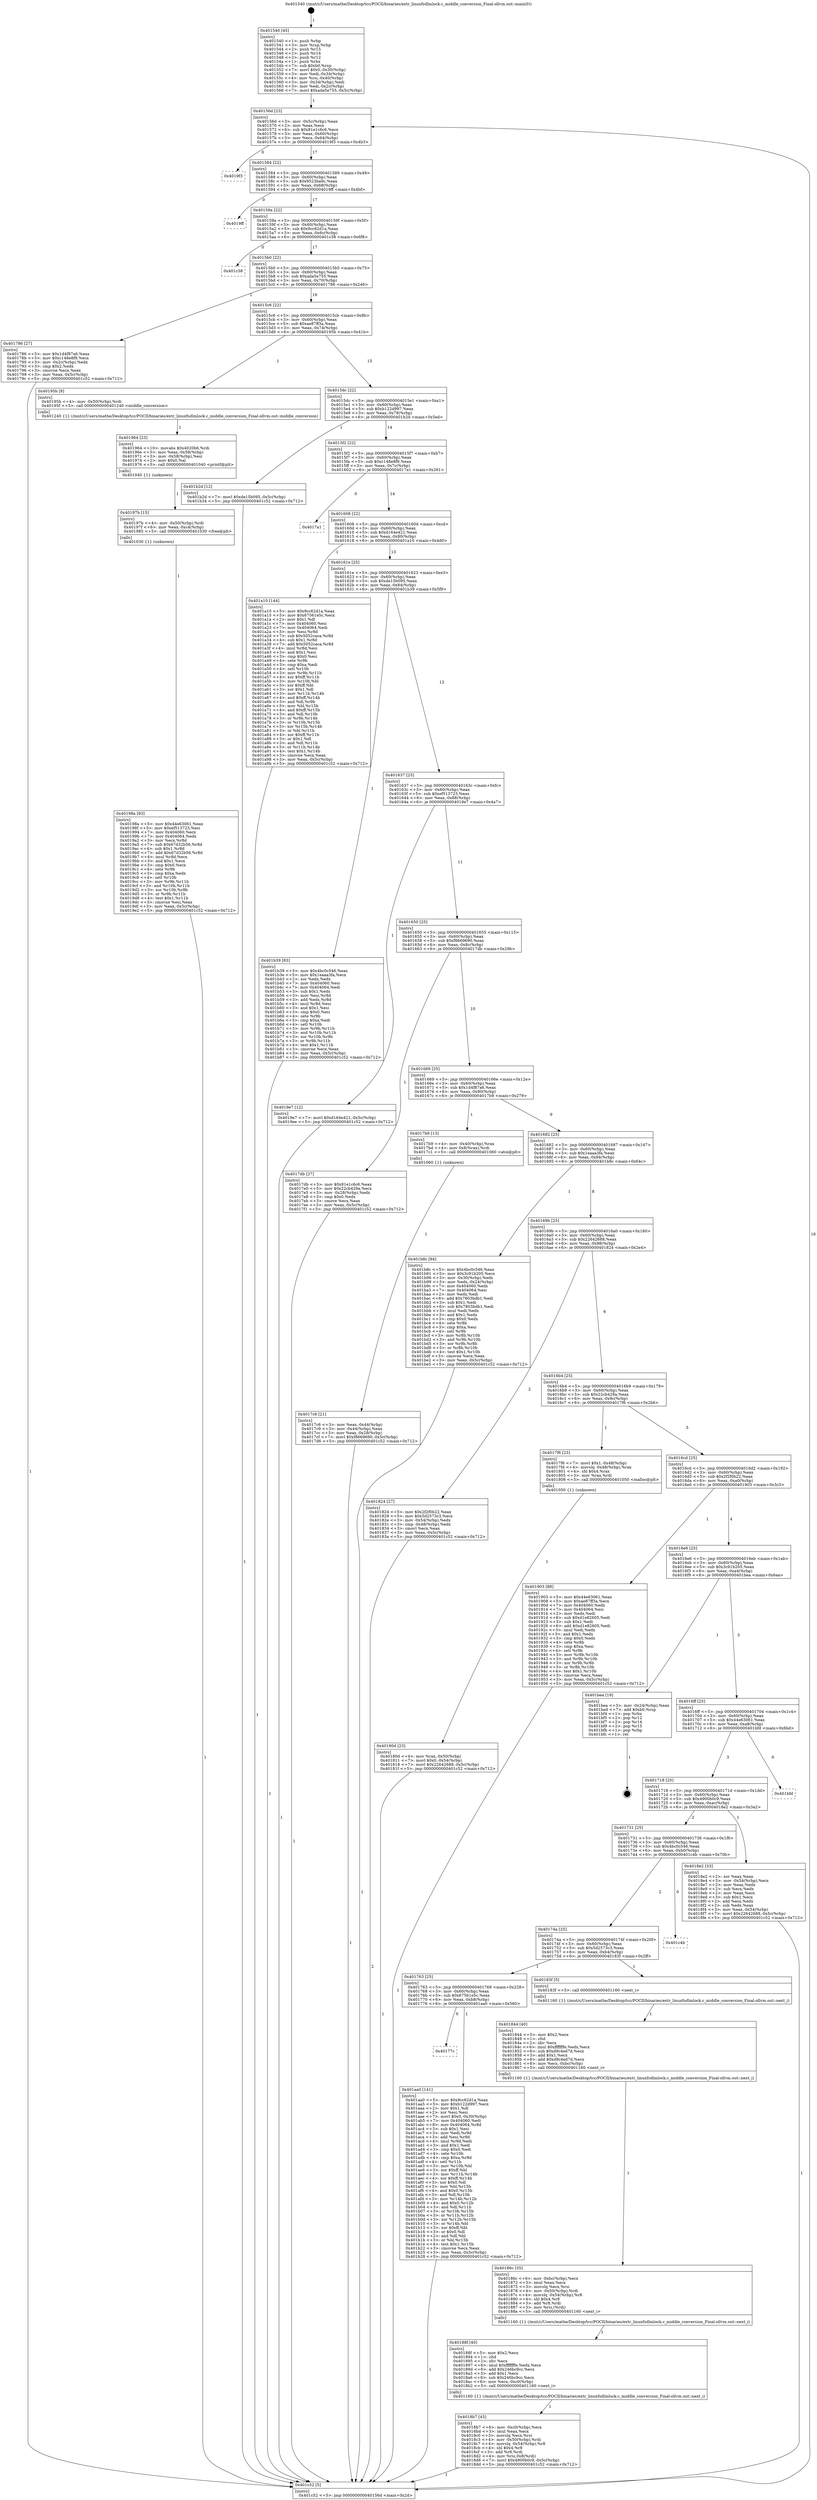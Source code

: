 digraph "0x401540" {
  label = "0x401540 (/mnt/c/Users/mathe/Desktop/tcc/POCII/binaries/extr_linuxfsdlmlock.c_middle_conversion_Final-ollvm.out::main(0))"
  labelloc = "t"
  node[shape=record]

  Entry [label="",width=0.3,height=0.3,shape=circle,fillcolor=black,style=filled]
  "0x40156d" [label="{
     0x40156d [23]\l
     | [instrs]\l
     &nbsp;&nbsp;0x40156d \<+3\>: mov -0x5c(%rbp),%eax\l
     &nbsp;&nbsp;0x401570 \<+2\>: mov %eax,%ecx\l
     &nbsp;&nbsp;0x401572 \<+6\>: sub $0x81e1c6c6,%ecx\l
     &nbsp;&nbsp;0x401578 \<+3\>: mov %eax,-0x60(%rbp)\l
     &nbsp;&nbsp;0x40157b \<+3\>: mov %ecx,-0x64(%rbp)\l
     &nbsp;&nbsp;0x40157e \<+6\>: je 00000000004019f3 \<main+0x4b3\>\l
  }"]
  "0x4019f3" [label="{
     0x4019f3\l
  }", style=dashed]
  "0x401584" [label="{
     0x401584 [22]\l
     | [instrs]\l
     &nbsp;&nbsp;0x401584 \<+5\>: jmp 0000000000401589 \<main+0x49\>\l
     &nbsp;&nbsp;0x401589 \<+3\>: mov -0x60(%rbp),%eax\l
     &nbsp;&nbsp;0x40158c \<+5\>: sub $0x9523ba9c,%eax\l
     &nbsp;&nbsp;0x401591 \<+3\>: mov %eax,-0x68(%rbp)\l
     &nbsp;&nbsp;0x401594 \<+6\>: je 00000000004019ff \<main+0x4bf\>\l
  }"]
  Exit [label="",width=0.3,height=0.3,shape=circle,fillcolor=black,style=filled,peripheries=2]
  "0x4019ff" [label="{
     0x4019ff\l
  }", style=dashed]
  "0x40159a" [label="{
     0x40159a [22]\l
     | [instrs]\l
     &nbsp;&nbsp;0x40159a \<+5\>: jmp 000000000040159f \<main+0x5f\>\l
     &nbsp;&nbsp;0x40159f \<+3\>: mov -0x60(%rbp),%eax\l
     &nbsp;&nbsp;0x4015a2 \<+5\>: sub $0x9cc62d1a,%eax\l
     &nbsp;&nbsp;0x4015a7 \<+3\>: mov %eax,-0x6c(%rbp)\l
     &nbsp;&nbsp;0x4015aa \<+6\>: je 0000000000401c38 \<main+0x6f8\>\l
  }"]
  "0x40177c" [label="{
     0x40177c\l
  }", style=dashed]
  "0x401c38" [label="{
     0x401c38\l
  }", style=dashed]
  "0x4015b0" [label="{
     0x4015b0 [22]\l
     | [instrs]\l
     &nbsp;&nbsp;0x4015b0 \<+5\>: jmp 00000000004015b5 \<main+0x75\>\l
     &nbsp;&nbsp;0x4015b5 \<+3\>: mov -0x60(%rbp),%eax\l
     &nbsp;&nbsp;0x4015b8 \<+5\>: sub $0xada5e755,%eax\l
     &nbsp;&nbsp;0x4015bd \<+3\>: mov %eax,-0x70(%rbp)\l
     &nbsp;&nbsp;0x4015c0 \<+6\>: je 0000000000401786 \<main+0x246\>\l
  }"]
  "0x401aa0" [label="{
     0x401aa0 [141]\l
     | [instrs]\l
     &nbsp;&nbsp;0x401aa0 \<+5\>: mov $0x9cc62d1a,%eax\l
     &nbsp;&nbsp;0x401aa5 \<+5\>: mov $0xb122d997,%ecx\l
     &nbsp;&nbsp;0x401aaa \<+2\>: mov $0x1,%dl\l
     &nbsp;&nbsp;0x401aac \<+2\>: xor %esi,%esi\l
     &nbsp;&nbsp;0x401aae \<+7\>: movl $0x0,-0x30(%rbp)\l
     &nbsp;&nbsp;0x401ab5 \<+7\>: mov 0x404060,%edi\l
     &nbsp;&nbsp;0x401abc \<+8\>: mov 0x404064,%r8d\l
     &nbsp;&nbsp;0x401ac4 \<+3\>: sub $0x1,%esi\l
     &nbsp;&nbsp;0x401ac7 \<+3\>: mov %edi,%r9d\l
     &nbsp;&nbsp;0x401aca \<+3\>: add %esi,%r9d\l
     &nbsp;&nbsp;0x401acd \<+4\>: imul %r9d,%edi\l
     &nbsp;&nbsp;0x401ad1 \<+3\>: and $0x1,%edi\l
     &nbsp;&nbsp;0x401ad4 \<+3\>: cmp $0x0,%edi\l
     &nbsp;&nbsp;0x401ad7 \<+4\>: sete %r10b\l
     &nbsp;&nbsp;0x401adb \<+4\>: cmp $0xa,%r8d\l
     &nbsp;&nbsp;0x401adf \<+4\>: setl %r11b\l
     &nbsp;&nbsp;0x401ae3 \<+3\>: mov %r10b,%bl\l
     &nbsp;&nbsp;0x401ae6 \<+3\>: xor $0xff,%bl\l
     &nbsp;&nbsp;0x401ae9 \<+3\>: mov %r11b,%r14b\l
     &nbsp;&nbsp;0x401aec \<+4\>: xor $0xff,%r14b\l
     &nbsp;&nbsp;0x401af0 \<+3\>: xor $0x0,%dl\l
     &nbsp;&nbsp;0x401af3 \<+3\>: mov %bl,%r15b\l
     &nbsp;&nbsp;0x401af6 \<+4\>: and $0x0,%r15b\l
     &nbsp;&nbsp;0x401afa \<+3\>: and %dl,%r10b\l
     &nbsp;&nbsp;0x401afd \<+3\>: mov %r14b,%r12b\l
     &nbsp;&nbsp;0x401b00 \<+4\>: and $0x0,%r12b\l
     &nbsp;&nbsp;0x401b04 \<+3\>: and %dl,%r11b\l
     &nbsp;&nbsp;0x401b07 \<+3\>: or %r10b,%r15b\l
     &nbsp;&nbsp;0x401b0a \<+3\>: or %r11b,%r12b\l
     &nbsp;&nbsp;0x401b0d \<+3\>: xor %r12b,%r15b\l
     &nbsp;&nbsp;0x401b10 \<+3\>: or %r14b,%bl\l
     &nbsp;&nbsp;0x401b13 \<+3\>: xor $0xff,%bl\l
     &nbsp;&nbsp;0x401b16 \<+3\>: or $0x0,%dl\l
     &nbsp;&nbsp;0x401b19 \<+2\>: and %dl,%bl\l
     &nbsp;&nbsp;0x401b1b \<+3\>: or %bl,%r15b\l
     &nbsp;&nbsp;0x401b1e \<+4\>: test $0x1,%r15b\l
     &nbsp;&nbsp;0x401b22 \<+3\>: cmovne %ecx,%eax\l
     &nbsp;&nbsp;0x401b25 \<+3\>: mov %eax,-0x5c(%rbp)\l
     &nbsp;&nbsp;0x401b28 \<+5\>: jmp 0000000000401c52 \<main+0x712\>\l
  }"]
  "0x401786" [label="{
     0x401786 [27]\l
     | [instrs]\l
     &nbsp;&nbsp;0x401786 \<+5\>: mov $0x1d4f87a6,%eax\l
     &nbsp;&nbsp;0x40178b \<+5\>: mov $0xc148e8f9,%ecx\l
     &nbsp;&nbsp;0x401790 \<+3\>: mov -0x2c(%rbp),%edx\l
     &nbsp;&nbsp;0x401793 \<+3\>: cmp $0x2,%edx\l
     &nbsp;&nbsp;0x401796 \<+3\>: cmovne %ecx,%eax\l
     &nbsp;&nbsp;0x401799 \<+3\>: mov %eax,-0x5c(%rbp)\l
     &nbsp;&nbsp;0x40179c \<+5\>: jmp 0000000000401c52 \<main+0x712\>\l
  }"]
  "0x4015c6" [label="{
     0x4015c6 [22]\l
     | [instrs]\l
     &nbsp;&nbsp;0x4015c6 \<+5\>: jmp 00000000004015cb \<main+0x8b\>\l
     &nbsp;&nbsp;0x4015cb \<+3\>: mov -0x60(%rbp),%eax\l
     &nbsp;&nbsp;0x4015ce \<+5\>: sub $0xae87ff3a,%eax\l
     &nbsp;&nbsp;0x4015d3 \<+3\>: mov %eax,-0x74(%rbp)\l
     &nbsp;&nbsp;0x4015d6 \<+6\>: je 000000000040195b \<main+0x41b\>\l
  }"]
  "0x401c52" [label="{
     0x401c52 [5]\l
     | [instrs]\l
     &nbsp;&nbsp;0x401c52 \<+5\>: jmp 000000000040156d \<main+0x2d\>\l
  }"]
  "0x401540" [label="{
     0x401540 [45]\l
     | [instrs]\l
     &nbsp;&nbsp;0x401540 \<+1\>: push %rbp\l
     &nbsp;&nbsp;0x401541 \<+3\>: mov %rsp,%rbp\l
     &nbsp;&nbsp;0x401544 \<+2\>: push %r15\l
     &nbsp;&nbsp;0x401546 \<+2\>: push %r14\l
     &nbsp;&nbsp;0x401548 \<+2\>: push %r12\l
     &nbsp;&nbsp;0x40154a \<+1\>: push %rbx\l
     &nbsp;&nbsp;0x40154b \<+7\>: sub $0xb0,%rsp\l
     &nbsp;&nbsp;0x401552 \<+7\>: movl $0x0,-0x30(%rbp)\l
     &nbsp;&nbsp;0x401559 \<+3\>: mov %edi,-0x34(%rbp)\l
     &nbsp;&nbsp;0x40155c \<+4\>: mov %rsi,-0x40(%rbp)\l
     &nbsp;&nbsp;0x401560 \<+3\>: mov -0x34(%rbp),%edi\l
     &nbsp;&nbsp;0x401563 \<+3\>: mov %edi,-0x2c(%rbp)\l
     &nbsp;&nbsp;0x401566 \<+7\>: movl $0xada5e755,-0x5c(%rbp)\l
  }"]
  "0x40198a" [label="{
     0x40198a [93]\l
     | [instrs]\l
     &nbsp;&nbsp;0x40198a \<+5\>: mov $0x44e63061,%eax\l
     &nbsp;&nbsp;0x40198f \<+5\>: mov $0xef513723,%esi\l
     &nbsp;&nbsp;0x401994 \<+7\>: mov 0x404060,%ecx\l
     &nbsp;&nbsp;0x40199b \<+7\>: mov 0x404064,%edx\l
     &nbsp;&nbsp;0x4019a2 \<+3\>: mov %ecx,%r8d\l
     &nbsp;&nbsp;0x4019a5 \<+7\>: sub $0x67d32b56,%r8d\l
     &nbsp;&nbsp;0x4019ac \<+4\>: sub $0x1,%r8d\l
     &nbsp;&nbsp;0x4019b0 \<+7\>: add $0x67d32b56,%r8d\l
     &nbsp;&nbsp;0x4019b7 \<+4\>: imul %r8d,%ecx\l
     &nbsp;&nbsp;0x4019bb \<+3\>: and $0x1,%ecx\l
     &nbsp;&nbsp;0x4019be \<+3\>: cmp $0x0,%ecx\l
     &nbsp;&nbsp;0x4019c1 \<+4\>: sete %r9b\l
     &nbsp;&nbsp;0x4019c5 \<+3\>: cmp $0xa,%edx\l
     &nbsp;&nbsp;0x4019c8 \<+4\>: setl %r10b\l
     &nbsp;&nbsp;0x4019cc \<+3\>: mov %r9b,%r11b\l
     &nbsp;&nbsp;0x4019cf \<+3\>: and %r10b,%r11b\l
     &nbsp;&nbsp;0x4019d2 \<+3\>: xor %r10b,%r9b\l
     &nbsp;&nbsp;0x4019d5 \<+3\>: or %r9b,%r11b\l
     &nbsp;&nbsp;0x4019d8 \<+4\>: test $0x1,%r11b\l
     &nbsp;&nbsp;0x4019dc \<+3\>: cmovne %esi,%eax\l
     &nbsp;&nbsp;0x4019df \<+3\>: mov %eax,-0x5c(%rbp)\l
     &nbsp;&nbsp;0x4019e2 \<+5\>: jmp 0000000000401c52 \<main+0x712\>\l
  }"]
  "0x40195b" [label="{
     0x40195b [9]\l
     | [instrs]\l
     &nbsp;&nbsp;0x40195b \<+4\>: mov -0x50(%rbp),%rdi\l
     &nbsp;&nbsp;0x40195f \<+5\>: call 0000000000401240 \<middle_conversion\>\l
     | [calls]\l
     &nbsp;&nbsp;0x401240 \{1\} (/mnt/c/Users/mathe/Desktop/tcc/POCII/binaries/extr_linuxfsdlmlock.c_middle_conversion_Final-ollvm.out::middle_conversion)\l
  }"]
  "0x4015dc" [label="{
     0x4015dc [22]\l
     | [instrs]\l
     &nbsp;&nbsp;0x4015dc \<+5\>: jmp 00000000004015e1 \<main+0xa1\>\l
     &nbsp;&nbsp;0x4015e1 \<+3\>: mov -0x60(%rbp),%eax\l
     &nbsp;&nbsp;0x4015e4 \<+5\>: sub $0xb122d997,%eax\l
     &nbsp;&nbsp;0x4015e9 \<+3\>: mov %eax,-0x78(%rbp)\l
     &nbsp;&nbsp;0x4015ec \<+6\>: je 0000000000401b2d \<main+0x5ed\>\l
  }"]
  "0x40197b" [label="{
     0x40197b [15]\l
     | [instrs]\l
     &nbsp;&nbsp;0x40197b \<+4\>: mov -0x50(%rbp),%rdi\l
     &nbsp;&nbsp;0x40197f \<+6\>: mov %eax,-0xc4(%rbp)\l
     &nbsp;&nbsp;0x401985 \<+5\>: call 0000000000401030 \<free@plt\>\l
     | [calls]\l
     &nbsp;&nbsp;0x401030 \{1\} (unknown)\l
  }"]
  "0x401b2d" [label="{
     0x401b2d [12]\l
     | [instrs]\l
     &nbsp;&nbsp;0x401b2d \<+7\>: movl $0xde15b095,-0x5c(%rbp)\l
     &nbsp;&nbsp;0x401b34 \<+5\>: jmp 0000000000401c52 \<main+0x712\>\l
  }"]
  "0x4015f2" [label="{
     0x4015f2 [22]\l
     | [instrs]\l
     &nbsp;&nbsp;0x4015f2 \<+5\>: jmp 00000000004015f7 \<main+0xb7\>\l
     &nbsp;&nbsp;0x4015f7 \<+3\>: mov -0x60(%rbp),%eax\l
     &nbsp;&nbsp;0x4015fa \<+5\>: sub $0xc148e8f9,%eax\l
     &nbsp;&nbsp;0x4015ff \<+3\>: mov %eax,-0x7c(%rbp)\l
     &nbsp;&nbsp;0x401602 \<+6\>: je 00000000004017a1 \<main+0x261\>\l
  }"]
  "0x401964" [label="{
     0x401964 [23]\l
     | [instrs]\l
     &nbsp;&nbsp;0x401964 \<+10\>: movabs $0x4020b6,%rdi\l
     &nbsp;&nbsp;0x40196e \<+3\>: mov %eax,-0x58(%rbp)\l
     &nbsp;&nbsp;0x401971 \<+3\>: mov -0x58(%rbp),%esi\l
     &nbsp;&nbsp;0x401974 \<+2\>: mov $0x0,%al\l
     &nbsp;&nbsp;0x401976 \<+5\>: call 0000000000401040 \<printf@plt\>\l
     | [calls]\l
     &nbsp;&nbsp;0x401040 \{1\} (unknown)\l
  }"]
  "0x4017a1" [label="{
     0x4017a1\l
  }", style=dashed]
  "0x401608" [label="{
     0x401608 [22]\l
     | [instrs]\l
     &nbsp;&nbsp;0x401608 \<+5\>: jmp 000000000040160d \<main+0xcd\>\l
     &nbsp;&nbsp;0x40160d \<+3\>: mov -0x60(%rbp),%eax\l
     &nbsp;&nbsp;0x401610 \<+5\>: sub $0xd164e421,%eax\l
     &nbsp;&nbsp;0x401615 \<+3\>: mov %eax,-0x80(%rbp)\l
     &nbsp;&nbsp;0x401618 \<+6\>: je 0000000000401a10 \<main+0x4d0\>\l
  }"]
  "0x4018b7" [label="{
     0x4018b7 [43]\l
     | [instrs]\l
     &nbsp;&nbsp;0x4018b7 \<+6\>: mov -0xc0(%rbp),%ecx\l
     &nbsp;&nbsp;0x4018bd \<+3\>: imul %eax,%ecx\l
     &nbsp;&nbsp;0x4018c0 \<+3\>: movslq %ecx,%rsi\l
     &nbsp;&nbsp;0x4018c3 \<+4\>: mov -0x50(%rbp),%rdi\l
     &nbsp;&nbsp;0x4018c7 \<+4\>: movslq -0x54(%rbp),%r8\l
     &nbsp;&nbsp;0x4018cb \<+4\>: shl $0x4,%r8\l
     &nbsp;&nbsp;0x4018cf \<+3\>: add %r8,%rdi\l
     &nbsp;&nbsp;0x4018d2 \<+4\>: mov %rsi,0x8(%rdi)\l
     &nbsp;&nbsp;0x4018d6 \<+7\>: movl $0x4900b0c9,-0x5c(%rbp)\l
     &nbsp;&nbsp;0x4018dd \<+5\>: jmp 0000000000401c52 \<main+0x712\>\l
  }"]
  "0x401a10" [label="{
     0x401a10 [144]\l
     | [instrs]\l
     &nbsp;&nbsp;0x401a10 \<+5\>: mov $0x9cc62d1a,%eax\l
     &nbsp;&nbsp;0x401a15 \<+5\>: mov $0x67561e5c,%ecx\l
     &nbsp;&nbsp;0x401a1a \<+2\>: mov $0x1,%dl\l
     &nbsp;&nbsp;0x401a1c \<+7\>: mov 0x404060,%esi\l
     &nbsp;&nbsp;0x401a23 \<+7\>: mov 0x404064,%edi\l
     &nbsp;&nbsp;0x401a2a \<+3\>: mov %esi,%r8d\l
     &nbsp;&nbsp;0x401a2d \<+7\>: sub $0x5052caca,%r8d\l
     &nbsp;&nbsp;0x401a34 \<+4\>: sub $0x1,%r8d\l
     &nbsp;&nbsp;0x401a38 \<+7\>: add $0x5052caca,%r8d\l
     &nbsp;&nbsp;0x401a3f \<+4\>: imul %r8d,%esi\l
     &nbsp;&nbsp;0x401a43 \<+3\>: and $0x1,%esi\l
     &nbsp;&nbsp;0x401a46 \<+3\>: cmp $0x0,%esi\l
     &nbsp;&nbsp;0x401a49 \<+4\>: sete %r9b\l
     &nbsp;&nbsp;0x401a4d \<+3\>: cmp $0xa,%edi\l
     &nbsp;&nbsp;0x401a50 \<+4\>: setl %r10b\l
     &nbsp;&nbsp;0x401a54 \<+3\>: mov %r9b,%r11b\l
     &nbsp;&nbsp;0x401a57 \<+4\>: xor $0xff,%r11b\l
     &nbsp;&nbsp;0x401a5b \<+3\>: mov %r10b,%bl\l
     &nbsp;&nbsp;0x401a5e \<+3\>: xor $0xff,%bl\l
     &nbsp;&nbsp;0x401a61 \<+3\>: xor $0x1,%dl\l
     &nbsp;&nbsp;0x401a64 \<+3\>: mov %r11b,%r14b\l
     &nbsp;&nbsp;0x401a67 \<+4\>: and $0xff,%r14b\l
     &nbsp;&nbsp;0x401a6b \<+3\>: and %dl,%r9b\l
     &nbsp;&nbsp;0x401a6e \<+3\>: mov %bl,%r15b\l
     &nbsp;&nbsp;0x401a71 \<+4\>: and $0xff,%r15b\l
     &nbsp;&nbsp;0x401a75 \<+3\>: and %dl,%r10b\l
     &nbsp;&nbsp;0x401a78 \<+3\>: or %r9b,%r14b\l
     &nbsp;&nbsp;0x401a7b \<+3\>: or %r10b,%r15b\l
     &nbsp;&nbsp;0x401a7e \<+3\>: xor %r15b,%r14b\l
     &nbsp;&nbsp;0x401a81 \<+3\>: or %bl,%r11b\l
     &nbsp;&nbsp;0x401a84 \<+4\>: xor $0xff,%r11b\l
     &nbsp;&nbsp;0x401a88 \<+3\>: or $0x1,%dl\l
     &nbsp;&nbsp;0x401a8b \<+3\>: and %dl,%r11b\l
     &nbsp;&nbsp;0x401a8e \<+3\>: or %r11b,%r14b\l
     &nbsp;&nbsp;0x401a91 \<+4\>: test $0x1,%r14b\l
     &nbsp;&nbsp;0x401a95 \<+3\>: cmovne %ecx,%eax\l
     &nbsp;&nbsp;0x401a98 \<+3\>: mov %eax,-0x5c(%rbp)\l
     &nbsp;&nbsp;0x401a9b \<+5\>: jmp 0000000000401c52 \<main+0x712\>\l
  }"]
  "0x40161e" [label="{
     0x40161e [25]\l
     | [instrs]\l
     &nbsp;&nbsp;0x40161e \<+5\>: jmp 0000000000401623 \<main+0xe3\>\l
     &nbsp;&nbsp;0x401623 \<+3\>: mov -0x60(%rbp),%eax\l
     &nbsp;&nbsp;0x401626 \<+5\>: sub $0xde15b095,%eax\l
     &nbsp;&nbsp;0x40162b \<+6\>: mov %eax,-0x84(%rbp)\l
     &nbsp;&nbsp;0x401631 \<+6\>: je 0000000000401b39 \<main+0x5f9\>\l
  }"]
  "0x40188f" [label="{
     0x40188f [40]\l
     | [instrs]\l
     &nbsp;&nbsp;0x40188f \<+5\>: mov $0x2,%ecx\l
     &nbsp;&nbsp;0x401894 \<+1\>: cltd\l
     &nbsp;&nbsp;0x401895 \<+2\>: idiv %ecx\l
     &nbsp;&nbsp;0x401897 \<+6\>: imul $0xfffffffe,%edx,%ecx\l
     &nbsp;&nbsp;0x40189d \<+6\>: add $0x246bc9cc,%ecx\l
     &nbsp;&nbsp;0x4018a3 \<+3\>: add $0x1,%ecx\l
     &nbsp;&nbsp;0x4018a6 \<+6\>: sub $0x246bc9cc,%ecx\l
     &nbsp;&nbsp;0x4018ac \<+6\>: mov %ecx,-0xc0(%rbp)\l
     &nbsp;&nbsp;0x4018b2 \<+5\>: call 0000000000401160 \<next_i\>\l
     | [calls]\l
     &nbsp;&nbsp;0x401160 \{1\} (/mnt/c/Users/mathe/Desktop/tcc/POCII/binaries/extr_linuxfsdlmlock.c_middle_conversion_Final-ollvm.out::next_i)\l
  }"]
  "0x401b39" [label="{
     0x401b39 [83]\l
     | [instrs]\l
     &nbsp;&nbsp;0x401b39 \<+5\>: mov $0x4bc0c546,%eax\l
     &nbsp;&nbsp;0x401b3e \<+5\>: mov $0x1eaaa3fa,%ecx\l
     &nbsp;&nbsp;0x401b43 \<+2\>: xor %edx,%edx\l
     &nbsp;&nbsp;0x401b45 \<+7\>: mov 0x404060,%esi\l
     &nbsp;&nbsp;0x401b4c \<+7\>: mov 0x404064,%edi\l
     &nbsp;&nbsp;0x401b53 \<+3\>: sub $0x1,%edx\l
     &nbsp;&nbsp;0x401b56 \<+3\>: mov %esi,%r8d\l
     &nbsp;&nbsp;0x401b59 \<+3\>: add %edx,%r8d\l
     &nbsp;&nbsp;0x401b5c \<+4\>: imul %r8d,%esi\l
     &nbsp;&nbsp;0x401b60 \<+3\>: and $0x1,%esi\l
     &nbsp;&nbsp;0x401b63 \<+3\>: cmp $0x0,%esi\l
     &nbsp;&nbsp;0x401b66 \<+4\>: sete %r9b\l
     &nbsp;&nbsp;0x401b6a \<+3\>: cmp $0xa,%edi\l
     &nbsp;&nbsp;0x401b6d \<+4\>: setl %r10b\l
     &nbsp;&nbsp;0x401b71 \<+3\>: mov %r9b,%r11b\l
     &nbsp;&nbsp;0x401b74 \<+3\>: and %r10b,%r11b\l
     &nbsp;&nbsp;0x401b77 \<+3\>: xor %r10b,%r9b\l
     &nbsp;&nbsp;0x401b7a \<+3\>: or %r9b,%r11b\l
     &nbsp;&nbsp;0x401b7d \<+4\>: test $0x1,%r11b\l
     &nbsp;&nbsp;0x401b81 \<+3\>: cmovne %ecx,%eax\l
     &nbsp;&nbsp;0x401b84 \<+3\>: mov %eax,-0x5c(%rbp)\l
     &nbsp;&nbsp;0x401b87 \<+5\>: jmp 0000000000401c52 \<main+0x712\>\l
  }"]
  "0x401637" [label="{
     0x401637 [25]\l
     | [instrs]\l
     &nbsp;&nbsp;0x401637 \<+5\>: jmp 000000000040163c \<main+0xfc\>\l
     &nbsp;&nbsp;0x40163c \<+3\>: mov -0x60(%rbp),%eax\l
     &nbsp;&nbsp;0x40163f \<+5\>: sub $0xef513723,%eax\l
     &nbsp;&nbsp;0x401644 \<+6\>: mov %eax,-0x88(%rbp)\l
     &nbsp;&nbsp;0x40164a \<+6\>: je 00000000004019e7 \<main+0x4a7\>\l
  }"]
  "0x40186c" [label="{
     0x40186c [35]\l
     | [instrs]\l
     &nbsp;&nbsp;0x40186c \<+6\>: mov -0xbc(%rbp),%ecx\l
     &nbsp;&nbsp;0x401872 \<+3\>: imul %eax,%ecx\l
     &nbsp;&nbsp;0x401875 \<+3\>: movslq %ecx,%rsi\l
     &nbsp;&nbsp;0x401878 \<+4\>: mov -0x50(%rbp),%rdi\l
     &nbsp;&nbsp;0x40187c \<+4\>: movslq -0x54(%rbp),%r8\l
     &nbsp;&nbsp;0x401880 \<+4\>: shl $0x4,%r8\l
     &nbsp;&nbsp;0x401884 \<+3\>: add %r8,%rdi\l
     &nbsp;&nbsp;0x401887 \<+3\>: mov %rsi,(%rdi)\l
     &nbsp;&nbsp;0x40188a \<+5\>: call 0000000000401160 \<next_i\>\l
     | [calls]\l
     &nbsp;&nbsp;0x401160 \{1\} (/mnt/c/Users/mathe/Desktop/tcc/POCII/binaries/extr_linuxfsdlmlock.c_middle_conversion_Final-ollvm.out::next_i)\l
  }"]
  "0x4019e7" [label="{
     0x4019e7 [12]\l
     | [instrs]\l
     &nbsp;&nbsp;0x4019e7 \<+7\>: movl $0xd164e421,-0x5c(%rbp)\l
     &nbsp;&nbsp;0x4019ee \<+5\>: jmp 0000000000401c52 \<main+0x712\>\l
  }"]
  "0x401650" [label="{
     0x401650 [25]\l
     | [instrs]\l
     &nbsp;&nbsp;0x401650 \<+5\>: jmp 0000000000401655 \<main+0x115\>\l
     &nbsp;&nbsp;0x401655 \<+3\>: mov -0x60(%rbp),%eax\l
     &nbsp;&nbsp;0x401658 \<+5\>: sub $0xf8669690,%eax\l
     &nbsp;&nbsp;0x40165d \<+6\>: mov %eax,-0x8c(%rbp)\l
     &nbsp;&nbsp;0x401663 \<+6\>: je 00000000004017db \<main+0x29b\>\l
  }"]
  "0x401844" [label="{
     0x401844 [40]\l
     | [instrs]\l
     &nbsp;&nbsp;0x401844 \<+5\>: mov $0x2,%ecx\l
     &nbsp;&nbsp;0x401849 \<+1\>: cltd\l
     &nbsp;&nbsp;0x40184a \<+2\>: idiv %ecx\l
     &nbsp;&nbsp;0x40184c \<+6\>: imul $0xfffffffe,%edx,%ecx\l
     &nbsp;&nbsp;0x401852 \<+6\>: sub $0xd9c4ed7d,%ecx\l
     &nbsp;&nbsp;0x401858 \<+3\>: add $0x1,%ecx\l
     &nbsp;&nbsp;0x40185b \<+6\>: add $0xd9c4ed7d,%ecx\l
     &nbsp;&nbsp;0x401861 \<+6\>: mov %ecx,-0xbc(%rbp)\l
     &nbsp;&nbsp;0x401867 \<+5\>: call 0000000000401160 \<next_i\>\l
     | [calls]\l
     &nbsp;&nbsp;0x401160 \{1\} (/mnt/c/Users/mathe/Desktop/tcc/POCII/binaries/extr_linuxfsdlmlock.c_middle_conversion_Final-ollvm.out::next_i)\l
  }"]
  "0x4017db" [label="{
     0x4017db [27]\l
     | [instrs]\l
     &nbsp;&nbsp;0x4017db \<+5\>: mov $0x81e1c6c6,%eax\l
     &nbsp;&nbsp;0x4017e0 \<+5\>: mov $0x22cb429a,%ecx\l
     &nbsp;&nbsp;0x4017e5 \<+3\>: mov -0x28(%rbp),%edx\l
     &nbsp;&nbsp;0x4017e8 \<+3\>: cmp $0x0,%edx\l
     &nbsp;&nbsp;0x4017eb \<+3\>: cmove %ecx,%eax\l
     &nbsp;&nbsp;0x4017ee \<+3\>: mov %eax,-0x5c(%rbp)\l
     &nbsp;&nbsp;0x4017f1 \<+5\>: jmp 0000000000401c52 \<main+0x712\>\l
  }"]
  "0x401669" [label="{
     0x401669 [25]\l
     | [instrs]\l
     &nbsp;&nbsp;0x401669 \<+5\>: jmp 000000000040166e \<main+0x12e\>\l
     &nbsp;&nbsp;0x40166e \<+3\>: mov -0x60(%rbp),%eax\l
     &nbsp;&nbsp;0x401671 \<+5\>: sub $0x1d4f87a6,%eax\l
     &nbsp;&nbsp;0x401676 \<+6\>: mov %eax,-0x90(%rbp)\l
     &nbsp;&nbsp;0x40167c \<+6\>: je 00000000004017b9 \<main+0x279\>\l
  }"]
  "0x401763" [label="{
     0x401763 [25]\l
     | [instrs]\l
     &nbsp;&nbsp;0x401763 \<+5\>: jmp 0000000000401768 \<main+0x228\>\l
     &nbsp;&nbsp;0x401768 \<+3\>: mov -0x60(%rbp),%eax\l
     &nbsp;&nbsp;0x40176b \<+5\>: sub $0x67561e5c,%eax\l
     &nbsp;&nbsp;0x401770 \<+6\>: mov %eax,-0xb8(%rbp)\l
     &nbsp;&nbsp;0x401776 \<+6\>: je 0000000000401aa0 \<main+0x560\>\l
  }"]
  "0x4017b9" [label="{
     0x4017b9 [13]\l
     | [instrs]\l
     &nbsp;&nbsp;0x4017b9 \<+4\>: mov -0x40(%rbp),%rax\l
     &nbsp;&nbsp;0x4017bd \<+4\>: mov 0x8(%rax),%rdi\l
     &nbsp;&nbsp;0x4017c1 \<+5\>: call 0000000000401060 \<atoi@plt\>\l
     | [calls]\l
     &nbsp;&nbsp;0x401060 \{1\} (unknown)\l
  }"]
  "0x401682" [label="{
     0x401682 [25]\l
     | [instrs]\l
     &nbsp;&nbsp;0x401682 \<+5\>: jmp 0000000000401687 \<main+0x147\>\l
     &nbsp;&nbsp;0x401687 \<+3\>: mov -0x60(%rbp),%eax\l
     &nbsp;&nbsp;0x40168a \<+5\>: sub $0x1eaaa3fa,%eax\l
     &nbsp;&nbsp;0x40168f \<+6\>: mov %eax,-0x94(%rbp)\l
     &nbsp;&nbsp;0x401695 \<+6\>: je 0000000000401b8c \<main+0x64c\>\l
  }"]
  "0x4017c6" [label="{
     0x4017c6 [21]\l
     | [instrs]\l
     &nbsp;&nbsp;0x4017c6 \<+3\>: mov %eax,-0x44(%rbp)\l
     &nbsp;&nbsp;0x4017c9 \<+3\>: mov -0x44(%rbp),%eax\l
     &nbsp;&nbsp;0x4017cc \<+3\>: mov %eax,-0x28(%rbp)\l
     &nbsp;&nbsp;0x4017cf \<+7\>: movl $0xf8669690,-0x5c(%rbp)\l
     &nbsp;&nbsp;0x4017d6 \<+5\>: jmp 0000000000401c52 \<main+0x712\>\l
  }"]
  "0x40183f" [label="{
     0x40183f [5]\l
     | [instrs]\l
     &nbsp;&nbsp;0x40183f \<+5\>: call 0000000000401160 \<next_i\>\l
     | [calls]\l
     &nbsp;&nbsp;0x401160 \{1\} (/mnt/c/Users/mathe/Desktop/tcc/POCII/binaries/extr_linuxfsdlmlock.c_middle_conversion_Final-ollvm.out::next_i)\l
  }"]
  "0x401b8c" [label="{
     0x401b8c [94]\l
     | [instrs]\l
     &nbsp;&nbsp;0x401b8c \<+5\>: mov $0x4bc0c546,%eax\l
     &nbsp;&nbsp;0x401b91 \<+5\>: mov $0x3c91b205,%ecx\l
     &nbsp;&nbsp;0x401b96 \<+3\>: mov -0x30(%rbp),%edx\l
     &nbsp;&nbsp;0x401b99 \<+3\>: mov %edx,-0x24(%rbp)\l
     &nbsp;&nbsp;0x401b9c \<+7\>: mov 0x404060,%edx\l
     &nbsp;&nbsp;0x401ba3 \<+7\>: mov 0x404064,%esi\l
     &nbsp;&nbsp;0x401baa \<+2\>: mov %edx,%edi\l
     &nbsp;&nbsp;0x401bac \<+6\>: add $0x7803bdb1,%edi\l
     &nbsp;&nbsp;0x401bb2 \<+3\>: sub $0x1,%edi\l
     &nbsp;&nbsp;0x401bb5 \<+6\>: sub $0x7803bdb1,%edi\l
     &nbsp;&nbsp;0x401bbb \<+3\>: imul %edi,%edx\l
     &nbsp;&nbsp;0x401bbe \<+3\>: and $0x1,%edx\l
     &nbsp;&nbsp;0x401bc1 \<+3\>: cmp $0x0,%edx\l
     &nbsp;&nbsp;0x401bc4 \<+4\>: sete %r8b\l
     &nbsp;&nbsp;0x401bc8 \<+3\>: cmp $0xa,%esi\l
     &nbsp;&nbsp;0x401bcb \<+4\>: setl %r9b\l
     &nbsp;&nbsp;0x401bcf \<+3\>: mov %r8b,%r10b\l
     &nbsp;&nbsp;0x401bd2 \<+3\>: and %r9b,%r10b\l
     &nbsp;&nbsp;0x401bd5 \<+3\>: xor %r9b,%r8b\l
     &nbsp;&nbsp;0x401bd8 \<+3\>: or %r8b,%r10b\l
     &nbsp;&nbsp;0x401bdb \<+4\>: test $0x1,%r10b\l
     &nbsp;&nbsp;0x401bdf \<+3\>: cmovne %ecx,%eax\l
     &nbsp;&nbsp;0x401be2 \<+3\>: mov %eax,-0x5c(%rbp)\l
     &nbsp;&nbsp;0x401be5 \<+5\>: jmp 0000000000401c52 \<main+0x712\>\l
  }"]
  "0x40169b" [label="{
     0x40169b [25]\l
     | [instrs]\l
     &nbsp;&nbsp;0x40169b \<+5\>: jmp 00000000004016a0 \<main+0x160\>\l
     &nbsp;&nbsp;0x4016a0 \<+3\>: mov -0x60(%rbp),%eax\l
     &nbsp;&nbsp;0x4016a3 \<+5\>: sub $0x22642688,%eax\l
     &nbsp;&nbsp;0x4016a8 \<+6\>: mov %eax,-0x98(%rbp)\l
     &nbsp;&nbsp;0x4016ae \<+6\>: je 0000000000401824 \<main+0x2e4\>\l
  }"]
  "0x40174a" [label="{
     0x40174a [25]\l
     | [instrs]\l
     &nbsp;&nbsp;0x40174a \<+5\>: jmp 000000000040174f \<main+0x20f\>\l
     &nbsp;&nbsp;0x40174f \<+3\>: mov -0x60(%rbp),%eax\l
     &nbsp;&nbsp;0x401752 \<+5\>: sub $0x5d2573c3,%eax\l
     &nbsp;&nbsp;0x401757 \<+6\>: mov %eax,-0xb4(%rbp)\l
     &nbsp;&nbsp;0x40175d \<+6\>: je 000000000040183f \<main+0x2ff\>\l
  }"]
  "0x401824" [label="{
     0x401824 [27]\l
     | [instrs]\l
     &nbsp;&nbsp;0x401824 \<+5\>: mov $0x2f2f0b22,%eax\l
     &nbsp;&nbsp;0x401829 \<+5\>: mov $0x5d2573c3,%ecx\l
     &nbsp;&nbsp;0x40182e \<+3\>: mov -0x54(%rbp),%edx\l
     &nbsp;&nbsp;0x401831 \<+3\>: cmp -0x48(%rbp),%edx\l
     &nbsp;&nbsp;0x401834 \<+3\>: cmovl %ecx,%eax\l
     &nbsp;&nbsp;0x401837 \<+3\>: mov %eax,-0x5c(%rbp)\l
     &nbsp;&nbsp;0x40183a \<+5\>: jmp 0000000000401c52 \<main+0x712\>\l
  }"]
  "0x4016b4" [label="{
     0x4016b4 [25]\l
     | [instrs]\l
     &nbsp;&nbsp;0x4016b4 \<+5\>: jmp 00000000004016b9 \<main+0x179\>\l
     &nbsp;&nbsp;0x4016b9 \<+3\>: mov -0x60(%rbp),%eax\l
     &nbsp;&nbsp;0x4016bc \<+5\>: sub $0x22cb429a,%eax\l
     &nbsp;&nbsp;0x4016c1 \<+6\>: mov %eax,-0x9c(%rbp)\l
     &nbsp;&nbsp;0x4016c7 \<+6\>: je 00000000004017f6 \<main+0x2b6\>\l
  }"]
  "0x401c4b" [label="{
     0x401c4b\l
  }", style=dashed]
  "0x4017f6" [label="{
     0x4017f6 [23]\l
     | [instrs]\l
     &nbsp;&nbsp;0x4017f6 \<+7\>: movl $0x1,-0x48(%rbp)\l
     &nbsp;&nbsp;0x4017fd \<+4\>: movslq -0x48(%rbp),%rax\l
     &nbsp;&nbsp;0x401801 \<+4\>: shl $0x4,%rax\l
     &nbsp;&nbsp;0x401805 \<+3\>: mov %rax,%rdi\l
     &nbsp;&nbsp;0x401808 \<+5\>: call 0000000000401050 \<malloc@plt\>\l
     | [calls]\l
     &nbsp;&nbsp;0x401050 \{1\} (unknown)\l
  }"]
  "0x4016cd" [label="{
     0x4016cd [25]\l
     | [instrs]\l
     &nbsp;&nbsp;0x4016cd \<+5\>: jmp 00000000004016d2 \<main+0x192\>\l
     &nbsp;&nbsp;0x4016d2 \<+3\>: mov -0x60(%rbp),%eax\l
     &nbsp;&nbsp;0x4016d5 \<+5\>: sub $0x2f2f0b22,%eax\l
     &nbsp;&nbsp;0x4016da \<+6\>: mov %eax,-0xa0(%rbp)\l
     &nbsp;&nbsp;0x4016e0 \<+6\>: je 0000000000401903 \<main+0x3c3\>\l
  }"]
  "0x40180d" [label="{
     0x40180d [23]\l
     | [instrs]\l
     &nbsp;&nbsp;0x40180d \<+4\>: mov %rax,-0x50(%rbp)\l
     &nbsp;&nbsp;0x401811 \<+7\>: movl $0x0,-0x54(%rbp)\l
     &nbsp;&nbsp;0x401818 \<+7\>: movl $0x22642688,-0x5c(%rbp)\l
     &nbsp;&nbsp;0x40181f \<+5\>: jmp 0000000000401c52 \<main+0x712\>\l
  }"]
  "0x401731" [label="{
     0x401731 [25]\l
     | [instrs]\l
     &nbsp;&nbsp;0x401731 \<+5\>: jmp 0000000000401736 \<main+0x1f6\>\l
     &nbsp;&nbsp;0x401736 \<+3\>: mov -0x60(%rbp),%eax\l
     &nbsp;&nbsp;0x401739 \<+5\>: sub $0x4bc0c546,%eax\l
     &nbsp;&nbsp;0x40173e \<+6\>: mov %eax,-0xb0(%rbp)\l
     &nbsp;&nbsp;0x401744 \<+6\>: je 0000000000401c4b \<main+0x70b\>\l
  }"]
  "0x401903" [label="{
     0x401903 [88]\l
     | [instrs]\l
     &nbsp;&nbsp;0x401903 \<+5\>: mov $0x44e63061,%eax\l
     &nbsp;&nbsp;0x401908 \<+5\>: mov $0xae87ff3a,%ecx\l
     &nbsp;&nbsp;0x40190d \<+7\>: mov 0x404060,%edx\l
     &nbsp;&nbsp;0x401914 \<+7\>: mov 0x404064,%esi\l
     &nbsp;&nbsp;0x40191b \<+2\>: mov %edx,%edi\l
     &nbsp;&nbsp;0x40191d \<+6\>: sub $0xd1e82605,%edi\l
     &nbsp;&nbsp;0x401923 \<+3\>: sub $0x1,%edi\l
     &nbsp;&nbsp;0x401926 \<+6\>: add $0xd1e82605,%edi\l
     &nbsp;&nbsp;0x40192c \<+3\>: imul %edi,%edx\l
     &nbsp;&nbsp;0x40192f \<+3\>: and $0x1,%edx\l
     &nbsp;&nbsp;0x401932 \<+3\>: cmp $0x0,%edx\l
     &nbsp;&nbsp;0x401935 \<+4\>: sete %r8b\l
     &nbsp;&nbsp;0x401939 \<+3\>: cmp $0xa,%esi\l
     &nbsp;&nbsp;0x40193c \<+4\>: setl %r9b\l
     &nbsp;&nbsp;0x401940 \<+3\>: mov %r8b,%r10b\l
     &nbsp;&nbsp;0x401943 \<+3\>: and %r9b,%r10b\l
     &nbsp;&nbsp;0x401946 \<+3\>: xor %r9b,%r8b\l
     &nbsp;&nbsp;0x401949 \<+3\>: or %r8b,%r10b\l
     &nbsp;&nbsp;0x40194c \<+4\>: test $0x1,%r10b\l
     &nbsp;&nbsp;0x401950 \<+3\>: cmovne %ecx,%eax\l
     &nbsp;&nbsp;0x401953 \<+3\>: mov %eax,-0x5c(%rbp)\l
     &nbsp;&nbsp;0x401956 \<+5\>: jmp 0000000000401c52 \<main+0x712\>\l
  }"]
  "0x4016e6" [label="{
     0x4016e6 [25]\l
     | [instrs]\l
     &nbsp;&nbsp;0x4016e6 \<+5\>: jmp 00000000004016eb \<main+0x1ab\>\l
     &nbsp;&nbsp;0x4016eb \<+3\>: mov -0x60(%rbp),%eax\l
     &nbsp;&nbsp;0x4016ee \<+5\>: sub $0x3c91b205,%eax\l
     &nbsp;&nbsp;0x4016f3 \<+6\>: mov %eax,-0xa4(%rbp)\l
     &nbsp;&nbsp;0x4016f9 \<+6\>: je 0000000000401bea \<main+0x6aa\>\l
  }"]
  "0x4018e2" [label="{
     0x4018e2 [33]\l
     | [instrs]\l
     &nbsp;&nbsp;0x4018e2 \<+2\>: xor %eax,%eax\l
     &nbsp;&nbsp;0x4018e4 \<+3\>: mov -0x54(%rbp),%ecx\l
     &nbsp;&nbsp;0x4018e7 \<+2\>: mov %eax,%edx\l
     &nbsp;&nbsp;0x4018e9 \<+2\>: sub %ecx,%edx\l
     &nbsp;&nbsp;0x4018eb \<+2\>: mov %eax,%ecx\l
     &nbsp;&nbsp;0x4018ed \<+3\>: sub $0x1,%ecx\l
     &nbsp;&nbsp;0x4018f0 \<+2\>: add %ecx,%edx\l
     &nbsp;&nbsp;0x4018f2 \<+2\>: sub %edx,%eax\l
     &nbsp;&nbsp;0x4018f4 \<+3\>: mov %eax,-0x54(%rbp)\l
     &nbsp;&nbsp;0x4018f7 \<+7\>: movl $0x22642688,-0x5c(%rbp)\l
     &nbsp;&nbsp;0x4018fe \<+5\>: jmp 0000000000401c52 \<main+0x712\>\l
  }"]
  "0x401bea" [label="{
     0x401bea [19]\l
     | [instrs]\l
     &nbsp;&nbsp;0x401bea \<+3\>: mov -0x24(%rbp),%eax\l
     &nbsp;&nbsp;0x401bed \<+7\>: add $0xb0,%rsp\l
     &nbsp;&nbsp;0x401bf4 \<+1\>: pop %rbx\l
     &nbsp;&nbsp;0x401bf5 \<+2\>: pop %r12\l
     &nbsp;&nbsp;0x401bf7 \<+2\>: pop %r14\l
     &nbsp;&nbsp;0x401bf9 \<+2\>: pop %r15\l
     &nbsp;&nbsp;0x401bfb \<+1\>: pop %rbp\l
     &nbsp;&nbsp;0x401bfc \<+1\>: ret\l
  }"]
  "0x4016ff" [label="{
     0x4016ff [25]\l
     | [instrs]\l
     &nbsp;&nbsp;0x4016ff \<+5\>: jmp 0000000000401704 \<main+0x1c4\>\l
     &nbsp;&nbsp;0x401704 \<+3\>: mov -0x60(%rbp),%eax\l
     &nbsp;&nbsp;0x401707 \<+5\>: sub $0x44e63061,%eax\l
     &nbsp;&nbsp;0x40170c \<+6\>: mov %eax,-0xa8(%rbp)\l
     &nbsp;&nbsp;0x401712 \<+6\>: je 0000000000401bfd \<main+0x6bd\>\l
  }"]
  "0x401718" [label="{
     0x401718 [25]\l
     | [instrs]\l
     &nbsp;&nbsp;0x401718 \<+5\>: jmp 000000000040171d \<main+0x1dd\>\l
     &nbsp;&nbsp;0x40171d \<+3\>: mov -0x60(%rbp),%eax\l
     &nbsp;&nbsp;0x401720 \<+5\>: sub $0x4900b0c9,%eax\l
     &nbsp;&nbsp;0x401725 \<+6\>: mov %eax,-0xac(%rbp)\l
     &nbsp;&nbsp;0x40172b \<+6\>: je 00000000004018e2 \<main+0x3a2\>\l
  }"]
  "0x401bfd" [label="{
     0x401bfd\l
  }", style=dashed]
  Entry -> "0x401540" [label=" 1"]
  "0x40156d" -> "0x4019f3" [label=" 0"]
  "0x40156d" -> "0x401584" [label=" 17"]
  "0x401bea" -> Exit [label=" 1"]
  "0x401584" -> "0x4019ff" [label=" 0"]
  "0x401584" -> "0x40159a" [label=" 17"]
  "0x401b8c" -> "0x401c52" [label=" 1"]
  "0x40159a" -> "0x401c38" [label=" 0"]
  "0x40159a" -> "0x4015b0" [label=" 17"]
  "0x401b39" -> "0x401c52" [label=" 1"]
  "0x4015b0" -> "0x401786" [label=" 1"]
  "0x4015b0" -> "0x4015c6" [label=" 16"]
  "0x401786" -> "0x401c52" [label=" 1"]
  "0x401540" -> "0x40156d" [label=" 1"]
  "0x401c52" -> "0x40156d" [label=" 16"]
  "0x401b2d" -> "0x401c52" [label=" 1"]
  "0x4015c6" -> "0x40195b" [label=" 1"]
  "0x4015c6" -> "0x4015dc" [label=" 15"]
  "0x401763" -> "0x40177c" [label=" 0"]
  "0x4015dc" -> "0x401b2d" [label=" 1"]
  "0x4015dc" -> "0x4015f2" [label=" 14"]
  "0x401763" -> "0x401aa0" [label=" 1"]
  "0x4015f2" -> "0x4017a1" [label=" 0"]
  "0x4015f2" -> "0x401608" [label=" 14"]
  "0x401aa0" -> "0x401c52" [label=" 1"]
  "0x401608" -> "0x401a10" [label=" 1"]
  "0x401608" -> "0x40161e" [label=" 13"]
  "0x401a10" -> "0x401c52" [label=" 1"]
  "0x40161e" -> "0x401b39" [label=" 1"]
  "0x40161e" -> "0x401637" [label=" 12"]
  "0x4019e7" -> "0x401c52" [label=" 1"]
  "0x401637" -> "0x4019e7" [label=" 1"]
  "0x401637" -> "0x401650" [label=" 11"]
  "0x40198a" -> "0x401c52" [label=" 1"]
  "0x401650" -> "0x4017db" [label=" 1"]
  "0x401650" -> "0x401669" [label=" 10"]
  "0x40197b" -> "0x40198a" [label=" 1"]
  "0x401669" -> "0x4017b9" [label=" 1"]
  "0x401669" -> "0x401682" [label=" 9"]
  "0x4017b9" -> "0x4017c6" [label=" 1"]
  "0x4017c6" -> "0x401c52" [label=" 1"]
  "0x4017db" -> "0x401c52" [label=" 1"]
  "0x401964" -> "0x40197b" [label=" 1"]
  "0x401682" -> "0x401b8c" [label=" 1"]
  "0x401682" -> "0x40169b" [label=" 8"]
  "0x40195b" -> "0x401964" [label=" 1"]
  "0x40169b" -> "0x401824" [label=" 2"]
  "0x40169b" -> "0x4016b4" [label=" 6"]
  "0x4018e2" -> "0x401c52" [label=" 1"]
  "0x4016b4" -> "0x4017f6" [label=" 1"]
  "0x4016b4" -> "0x4016cd" [label=" 5"]
  "0x4017f6" -> "0x40180d" [label=" 1"]
  "0x40180d" -> "0x401c52" [label=" 1"]
  "0x401824" -> "0x401c52" [label=" 2"]
  "0x4018b7" -> "0x401c52" [label=" 1"]
  "0x4016cd" -> "0x401903" [label=" 1"]
  "0x4016cd" -> "0x4016e6" [label=" 4"]
  "0x40186c" -> "0x40188f" [label=" 1"]
  "0x4016e6" -> "0x401bea" [label=" 1"]
  "0x4016e6" -> "0x4016ff" [label=" 3"]
  "0x401844" -> "0x40186c" [label=" 1"]
  "0x4016ff" -> "0x401bfd" [label=" 0"]
  "0x4016ff" -> "0x401718" [label=" 3"]
  "0x40183f" -> "0x401844" [label=" 1"]
  "0x401718" -> "0x4018e2" [label=" 1"]
  "0x401718" -> "0x401731" [label=" 2"]
  "0x40188f" -> "0x4018b7" [label=" 1"]
  "0x401731" -> "0x401c4b" [label=" 0"]
  "0x401731" -> "0x40174a" [label=" 2"]
  "0x401903" -> "0x401c52" [label=" 1"]
  "0x40174a" -> "0x40183f" [label=" 1"]
  "0x40174a" -> "0x401763" [label=" 1"]
}

